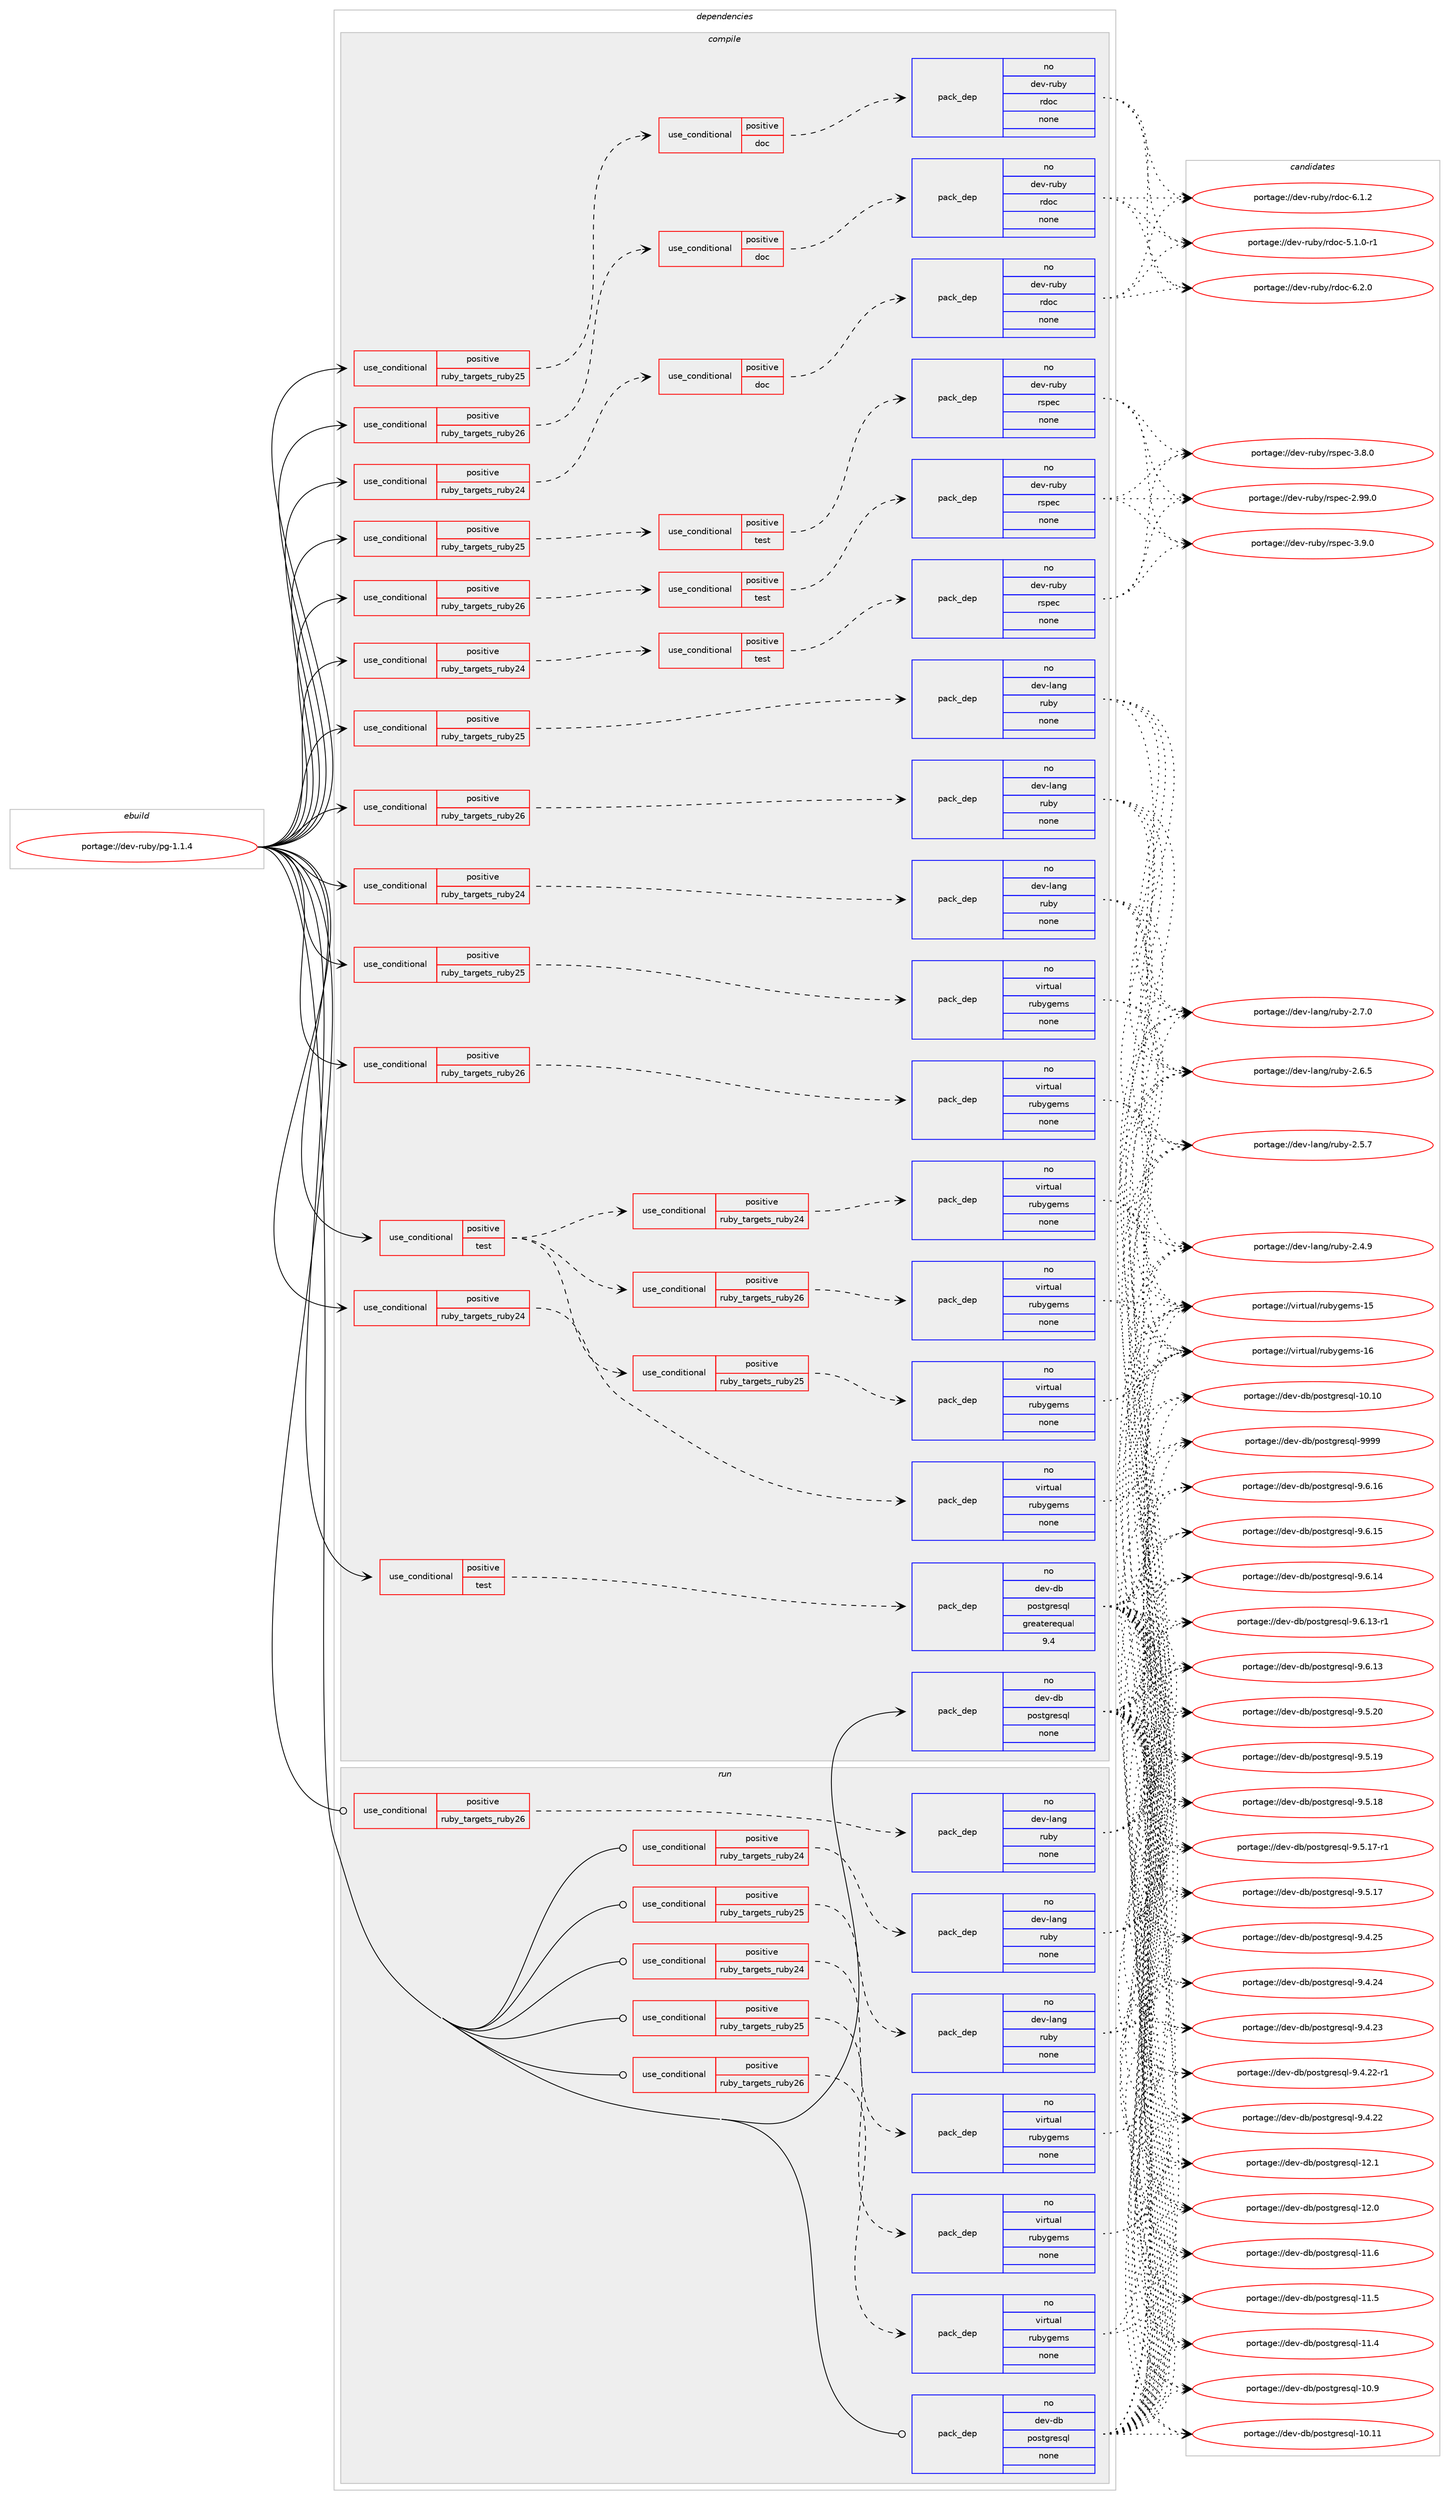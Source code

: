 digraph prolog {

# *************
# Graph options
# *************

newrank=true;
concentrate=true;
compound=true;
graph [rankdir=LR,fontname=Helvetica,fontsize=10,ranksep=1.5];#, ranksep=2.5, nodesep=0.2];
edge  [arrowhead=vee];
node  [fontname=Helvetica,fontsize=10];

# **********
# The ebuild
# **********

subgraph cluster_leftcol {
color=gray;
label=<<i>ebuild</i>>;
id [label="portage://dev-ruby/pg-1.1.4", color=red, width=4, href="../dev-ruby/pg-1.1.4.svg"];
}

# ****************
# The dependencies
# ****************

subgraph cluster_midcol {
color=gray;
label=<<i>dependencies</i>>;
subgraph cluster_compile {
fillcolor="#eeeeee";
style=filled;
label=<<i>compile</i>>;
subgraph cond78549 {
dependency339077 [label=<<TABLE BORDER="0" CELLBORDER="1" CELLSPACING="0" CELLPADDING="4"><TR><TD ROWSPAN="3" CELLPADDING="10">use_conditional</TD></TR><TR><TD>positive</TD></TR><TR><TD>ruby_targets_ruby24</TD></TR></TABLE>>, shape=none, color=red];
subgraph cond78550 {
dependency339078 [label=<<TABLE BORDER="0" CELLBORDER="1" CELLSPACING="0" CELLPADDING="4"><TR><TD ROWSPAN="3" CELLPADDING="10">use_conditional</TD></TR><TR><TD>positive</TD></TR><TR><TD>doc</TD></TR></TABLE>>, shape=none, color=red];
subgraph pack255781 {
dependency339079 [label=<<TABLE BORDER="0" CELLBORDER="1" CELLSPACING="0" CELLPADDING="4" WIDTH="220"><TR><TD ROWSPAN="6" CELLPADDING="30">pack_dep</TD></TR><TR><TD WIDTH="110">no</TD></TR><TR><TD>dev-ruby</TD></TR><TR><TD>rdoc</TD></TR><TR><TD>none</TD></TR><TR><TD></TD></TR></TABLE>>, shape=none, color=blue];
}
dependency339078:e -> dependency339079:w [weight=20,style="dashed",arrowhead="vee"];
}
dependency339077:e -> dependency339078:w [weight=20,style="dashed",arrowhead="vee"];
}
id:e -> dependency339077:w [weight=20,style="solid",arrowhead="vee"];
subgraph cond78551 {
dependency339080 [label=<<TABLE BORDER="0" CELLBORDER="1" CELLSPACING="0" CELLPADDING="4"><TR><TD ROWSPAN="3" CELLPADDING="10">use_conditional</TD></TR><TR><TD>positive</TD></TR><TR><TD>ruby_targets_ruby24</TD></TR></TABLE>>, shape=none, color=red];
subgraph cond78552 {
dependency339081 [label=<<TABLE BORDER="0" CELLBORDER="1" CELLSPACING="0" CELLPADDING="4"><TR><TD ROWSPAN="3" CELLPADDING="10">use_conditional</TD></TR><TR><TD>positive</TD></TR><TR><TD>test</TD></TR></TABLE>>, shape=none, color=red];
subgraph pack255782 {
dependency339082 [label=<<TABLE BORDER="0" CELLBORDER="1" CELLSPACING="0" CELLPADDING="4" WIDTH="220"><TR><TD ROWSPAN="6" CELLPADDING="30">pack_dep</TD></TR><TR><TD WIDTH="110">no</TD></TR><TR><TD>dev-ruby</TD></TR><TR><TD>rspec</TD></TR><TR><TD>none</TD></TR><TR><TD></TD></TR></TABLE>>, shape=none, color=blue];
}
dependency339081:e -> dependency339082:w [weight=20,style="dashed",arrowhead="vee"];
}
dependency339080:e -> dependency339081:w [weight=20,style="dashed",arrowhead="vee"];
}
id:e -> dependency339080:w [weight=20,style="solid",arrowhead="vee"];
subgraph cond78553 {
dependency339083 [label=<<TABLE BORDER="0" CELLBORDER="1" CELLSPACING="0" CELLPADDING="4"><TR><TD ROWSPAN="3" CELLPADDING="10">use_conditional</TD></TR><TR><TD>positive</TD></TR><TR><TD>ruby_targets_ruby24</TD></TR></TABLE>>, shape=none, color=red];
subgraph pack255783 {
dependency339084 [label=<<TABLE BORDER="0" CELLBORDER="1" CELLSPACING="0" CELLPADDING="4" WIDTH="220"><TR><TD ROWSPAN="6" CELLPADDING="30">pack_dep</TD></TR><TR><TD WIDTH="110">no</TD></TR><TR><TD>dev-lang</TD></TR><TR><TD>ruby</TD></TR><TR><TD>none</TD></TR><TR><TD></TD></TR></TABLE>>, shape=none, color=blue];
}
dependency339083:e -> dependency339084:w [weight=20,style="dashed",arrowhead="vee"];
}
id:e -> dependency339083:w [weight=20,style="solid",arrowhead="vee"];
subgraph cond78554 {
dependency339085 [label=<<TABLE BORDER="0" CELLBORDER="1" CELLSPACING="0" CELLPADDING="4"><TR><TD ROWSPAN="3" CELLPADDING="10">use_conditional</TD></TR><TR><TD>positive</TD></TR><TR><TD>ruby_targets_ruby24</TD></TR></TABLE>>, shape=none, color=red];
subgraph pack255784 {
dependency339086 [label=<<TABLE BORDER="0" CELLBORDER="1" CELLSPACING="0" CELLPADDING="4" WIDTH="220"><TR><TD ROWSPAN="6" CELLPADDING="30">pack_dep</TD></TR><TR><TD WIDTH="110">no</TD></TR><TR><TD>virtual</TD></TR><TR><TD>rubygems</TD></TR><TR><TD>none</TD></TR><TR><TD></TD></TR></TABLE>>, shape=none, color=blue];
}
dependency339085:e -> dependency339086:w [weight=20,style="dashed",arrowhead="vee"];
}
id:e -> dependency339085:w [weight=20,style="solid",arrowhead="vee"];
subgraph cond78555 {
dependency339087 [label=<<TABLE BORDER="0" CELLBORDER="1" CELLSPACING="0" CELLPADDING="4"><TR><TD ROWSPAN="3" CELLPADDING="10">use_conditional</TD></TR><TR><TD>positive</TD></TR><TR><TD>ruby_targets_ruby25</TD></TR></TABLE>>, shape=none, color=red];
subgraph cond78556 {
dependency339088 [label=<<TABLE BORDER="0" CELLBORDER="1" CELLSPACING="0" CELLPADDING="4"><TR><TD ROWSPAN="3" CELLPADDING="10">use_conditional</TD></TR><TR><TD>positive</TD></TR><TR><TD>doc</TD></TR></TABLE>>, shape=none, color=red];
subgraph pack255785 {
dependency339089 [label=<<TABLE BORDER="0" CELLBORDER="1" CELLSPACING="0" CELLPADDING="4" WIDTH="220"><TR><TD ROWSPAN="6" CELLPADDING="30">pack_dep</TD></TR><TR><TD WIDTH="110">no</TD></TR><TR><TD>dev-ruby</TD></TR><TR><TD>rdoc</TD></TR><TR><TD>none</TD></TR><TR><TD></TD></TR></TABLE>>, shape=none, color=blue];
}
dependency339088:e -> dependency339089:w [weight=20,style="dashed",arrowhead="vee"];
}
dependency339087:e -> dependency339088:w [weight=20,style="dashed",arrowhead="vee"];
}
id:e -> dependency339087:w [weight=20,style="solid",arrowhead="vee"];
subgraph cond78557 {
dependency339090 [label=<<TABLE BORDER="0" CELLBORDER="1" CELLSPACING="0" CELLPADDING="4"><TR><TD ROWSPAN="3" CELLPADDING="10">use_conditional</TD></TR><TR><TD>positive</TD></TR><TR><TD>ruby_targets_ruby25</TD></TR></TABLE>>, shape=none, color=red];
subgraph cond78558 {
dependency339091 [label=<<TABLE BORDER="0" CELLBORDER="1" CELLSPACING="0" CELLPADDING="4"><TR><TD ROWSPAN="3" CELLPADDING="10">use_conditional</TD></TR><TR><TD>positive</TD></TR><TR><TD>test</TD></TR></TABLE>>, shape=none, color=red];
subgraph pack255786 {
dependency339092 [label=<<TABLE BORDER="0" CELLBORDER="1" CELLSPACING="0" CELLPADDING="4" WIDTH="220"><TR><TD ROWSPAN="6" CELLPADDING="30">pack_dep</TD></TR><TR><TD WIDTH="110">no</TD></TR><TR><TD>dev-ruby</TD></TR><TR><TD>rspec</TD></TR><TR><TD>none</TD></TR><TR><TD></TD></TR></TABLE>>, shape=none, color=blue];
}
dependency339091:e -> dependency339092:w [weight=20,style="dashed",arrowhead="vee"];
}
dependency339090:e -> dependency339091:w [weight=20,style="dashed",arrowhead="vee"];
}
id:e -> dependency339090:w [weight=20,style="solid",arrowhead="vee"];
subgraph cond78559 {
dependency339093 [label=<<TABLE BORDER="0" CELLBORDER="1" CELLSPACING="0" CELLPADDING="4"><TR><TD ROWSPAN="3" CELLPADDING="10">use_conditional</TD></TR><TR><TD>positive</TD></TR><TR><TD>ruby_targets_ruby25</TD></TR></TABLE>>, shape=none, color=red];
subgraph pack255787 {
dependency339094 [label=<<TABLE BORDER="0" CELLBORDER="1" CELLSPACING="0" CELLPADDING="4" WIDTH="220"><TR><TD ROWSPAN="6" CELLPADDING="30">pack_dep</TD></TR><TR><TD WIDTH="110">no</TD></TR><TR><TD>dev-lang</TD></TR><TR><TD>ruby</TD></TR><TR><TD>none</TD></TR><TR><TD></TD></TR></TABLE>>, shape=none, color=blue];
}
dependency339093:e -> dependency339094:w [weight=20,style="dashed",arrowhead="vee"];
}
id:e -> dependency339093:w [weight=20,style="solid",arrowhead="vee"];
subgraph cond78560 {
dependency339095 [label=<<TABLE BORDER="0" CELLBORDER="1" CELLSPACING="0" CELLPADDING="4"><TR><TD ROWSPAN="3" CELLPADDING="10">use_conditional</TD></TR><TR><TD>positive</TD></TR><TR><TD>ruby_targets_ruby25</TD></TR></TABLE>>, shape=none, color=red];
subgraph pack255788 {
dependency339096 [label=<<TABLE BORDER="0" CELLBORDER="1" CELLSPACING="0" CELLPADDING="4" WIDTH="220"><TR><TD ROWSPAN="6" CELLPADDING="30">pack_dep</TD></TR><TR><TD WIDTH="110">no</TD></TR><TR><TD>virtual</TD></TR><TR><TD>rubygems</TD></TR><TR><TD>none</TD></TR><TR><TD></TD></TR></TABLE>>, shape=none, color=blue];
}
dependency339095:e -> dependency339096:w [weight=20,style="dashed",arrowhead="vee"];
}
id:e -> dependency339095:w [weight=20,style="solid",arrowhead="vee"];
subgraph cond78561 {
dependency339097 [label=<<TABLE BORDER="0" CELLBORDER="1" CELLSPACING="0" CELLPADDING="4"><TR><TD ROWSPAN="3" CELLPADDING="10">use_conditional</TD></TR><TR><TD>positive</TD></TR><TR><TD>ruby_targets_ruby26</TD></TR></TABLE>>, shape=none, color=red];
subgraph cond78562 {
dependency339098 [label=<<TABLE BORDER="0" CELLBORDER="1" CELLSPACING="0" CELLPADDING="4"><TR><TD ROWSPAN="3" CELLPADDING="10">use_conditional</TD></TR><TR><TD>positive</TD></TR><TR><TD>doc</TD></TR></TABLE>>, shape=none, color=red];
subgraph pack255789 {
dependency339099 [label=<<TABLE BORDER="0" CELLBORDER="1" CELLSPACING="0" CELLPADDING="4" WIDTH="220"><TR><TD ROWSPAN="6" CELLPADDING="30">pack_dep</TD></TR><TR><TD WIDTH="110">no</TD></TR><TR><TD>dev-ruby</TD></TR><TR><TD>rdoc</TD></TR><TR><TD>none</TD></TR><TR><TD></TD></TR></TABLE>>, shape=none, color=blue];
}
dependency339098:e -> dependency339099:w [weight=20,style="dashed",arrowhead="vee"];
}
dependency339097:e -> dependency339098:w [weight=20,style="dashed",arrowhead="vee"];
}
id:e -> dependency339097:w [weight=20,style="solid",arrowhead="vee"];
subgraph cond78563 {
dependency339100 [label=<<TABLE BORDER="0" CELLBORDER="1" CELLSPACING="0" CELLPADDING="4"><TR><TD ROWSPAN="3" CELLPADDING="10">use_conditional</TD></TR><TR><TD>positive</TD></TR><TR><TD>ruby_targets_ruby26</TD></TR></TABLE>>, shape=none, color=red];
subgraph cond78564 {
dependency339101 [label=<<TABLE BORDER="0" CELLBORDER="1" CELLSPACING="0" CELLPADDING="4"><TR><TD ROWSPAN="3" CELLPADDING="10">use_conditional</TD></TR><TR><TD>positive</TD></TR><TR><TD>test</TD></TR></TABLE>>, shape=none, color=red];
subgraph pack255790 {
dependency339102 [label=<<TABLE BORDER="0" CELLBORDER="1" CELLSPACING="0" CELLPADDING="4" WIDTH="220"><TR><TD ROWSPAN="6" CELLPADDING="30">pack_dep</TD></TR><TR><TD WIDTH="110">no</TD></TR><TR><TD>dev-ruby</TD></TR><TR><TD>rspec</TD></TR><TR><TD>none</TD></TR><TR><TD></TD></TR></TABLE>>, shape=none, color=blue];
}
dependency339101:e -> dependency339102:w [weight=20,style="dashed",arrowhead="vee"];
}
dependency339100:e -> dependency339101:w [weight=20,style="dashed",arrowhead="vee"];
}
id:e -> dependency339100:w [weight=20,style="solid",arrowhead="vee"];
subgraph cond78565 {
dependency339103 [label=<<TABLE BORDER="0" CELLBORDER="1" CELLSPACING="0" CELLPADDING="4"><TR><TD ROWSPAN="3" CELLPADDING="10">use_conditional</TD></TR><TR><TD>positive</TD></TR><TR><TD>ruby_targets_ruby26</TD></TR></TABLE>>, shape=none, color=red];
subgraph pack255791 {
dependency339104 [label=<<TABLE BORDER="0" CELLBORDER="1" CELLSPACING="0" CELLPADDING="4" WIDTH="220"><TR><TD ROWSPAN="6" CELLPADDING="30">pack_dep</TD></TR><TR><TD WIDTH="110">no</TD></TR><TR><TD>dev-lang</TD></TR><TR><TD>ruby</TD></TR><TR><TD>none</TD></TR><TR><TD></TD></TR></TABLE>>, shape=none, color=blue];
}
dependency339103:e -> dependency339104:w [weight=20,style="dashed",arrowhead="vee"];
}
id:e -> dependency339103:w [weight=20,style="solid",arrowhead="vee"];
subgraph cond78566 {
dependency339105 [label=<<TABLE BORDER="0" CELLBORDER="1" CELLSPACING="0" CELLPADDING="4"><TR><TD ROWSPAN="3" CELLPADDING="10">use_conditional</TD></TR><TR><TD>positive</TD></TR><TR><TD>ruby_targets_ruby26</TD></TR></TABLE>>, shape=none, color=red];
subgraph pack255792 {
dependency339106 [label=<<TABLE BORDER="0" CELLBORDER="1" CELLSPACING="0" CELLPADDING="4" WIDTH="220"><TR><TD ROWSPAN="6" CELLPADDING="30">pack_dep</TD></TR><TR><TD WIDTH="110">no</TD></TR><TR><TD>virtual</TD></TR><TR><TD>rubygems</TD></TR><TR><TD>none</TD></TR><TR><TD></TD></TR></TABLE>>, shape=none, color=blue];
}
dependency339105:e -> dependency339106:w [weight=20,style="dashed",arrowhead="vee"];
}
id:e -> dependency339105:w [weight=20,style="solid",arrowhead="vee"];
subgraph cond78567 {
dependency339107 [label=<<TABLE BORDER="0" CELLBORDER="1" CELLSPACING="0" CELLPADDING="4"><TR><TD ROWSPAN="3" CELLPADDING="10">use_conditional</TD></TR><TR><TD>positive</TD></TR><TR><TD>test</TD></TR></TABLE>>, shape=none, color=red];
subgraph cond78568 {
dependency339108 [label=<<TABLE BORDER="0" CELLBORDER="1" CELLSPACING="0" CELLPADDING="4"><TR><TD ROWSPAN="3" CELLPADDING="10">use_conditional</TD></TR><TR><TD>positive</TD></TR><TR><TD>ruby_targets_ruby24</TD></TR></TABLE>>, shape=none, color=red];
subgraph pack255793 {
dependency339109 [label=<<TABLE BORDER="0" CELLBORDER="1" CELLSPACING="0" CELLPADDING="4" WIDTH="220"><TR><TD ROWSPAN="6" CELLPADDING="30">pack_dep</TD></TR><TR><TD WIDTH="110">no</TD></TR><TR><TD>virtual</TD></TR><TR><TD>rubygems</TD></TR><TR><TD>none</TD></TR><TR><TD></TD></TR></TABLE>>, shape=none, color=blue];
}
dependency339108:e -> dependency339109:w [weight=20,style="dashed",arrowhead="vee"];
}
dependency339107:e -> dependency339108:w [weight=20,style="dashed",arrowhead="vee"];
subgraph cond78569 {
dependency339110 [label=<<TABLE BORDER="0" CELLBORDER="1" CELLSPACING="0" CELLPADDING="4"><TR><TD ROWSPAN="3" CELLPADDING="10">use_conditional</TD></TR><TR><TD>positive</TD></TR><TR><TD>ruby_targets_ruby25</TD></TR></TABLE>>, shape=none, color=red];
subgraph pack255794 {
dependency339111 [label=<<TABLE BORDER="0" CELLBORDER="1" CELLSPACING="0" CELLPADDING="4" WIDTH="220"><TR><TD ROWSPAN="6" CELLPADDING="30">pack_dep</TD></TR><TR><TD WIDTH="110">no</TD></TR><TR><TD>virtual</TD></TR><TR><TD>rubygems</TD></TR><TR><TD>none</TD></TR><TR><TD></TD></TR></TABLE>>, shape=none, color=blue];
}
dependency339110:e -> dependency339111:w [weight=20,style="dashed",arrowhead="vee"];
}
dependency339107:e -> dependency339110:w [weight=20,style="dashed",arrowhead="vee"];
subgraph cond78570 {
dependency339112 [label=<<TABLE BORDER="0" CELLBORDER="1" CELLSPACING="0" CELLPADDING="4"><TR><TD ROWSPAN="3" CELLPADDING="10">use_conditional</TD></TR><TR><TD>positive</TD></TR><TR><TD>ruby_targets_ruby26</TD></TR></TABLE>>, shape=none, color=red];
subgraph pack255795 {
dependency339113 [label=<<TABLE BORDER="0" CELLBORDER="1" CELLSPACING="0" CELLPADDING="4" WIDTH="220"><TR><TD ROWSPAN="6" CELLPADDING="30">pack_dep</TD></TR><TR><TD WIDTH="110">no</TD></TR><TR><TD>virtual</TD></TR><TR><TD>rubygems</TD></TR><TR><TD>none</TD></TR><TR><TD></TD></TR></TABLE>>, shape=none, color=blue];
}
dependency339112:e -> dependency339113:w [weight=20,style="dashed",arrowhead="vee"];
}
dependency339107:e -> dependency339112:w [weight=20,style="dashed",arrowhead="vee"];
}
id:e -> dependency339107:w [weight=20,style="solid",arrowhead="vee"];
subgraph cond78571 {
dependency339114 [label=<<TABLE BORDER="0" CELLBORDER="1" CELLSPACING="0" CELLPADDING="4"><TR><TD ROWSPAN="3" CELLPADDING="10">use_conditional</TD></TR><TR><TD>positive</TD></TR><TR><TD>test</TD></TR></TABLE>>, shape=none, color=red];
subgraph pack255796 {
dependency339115 [label=<<TABLE BORDER="0" CELLBORDER="1" CELLSPACING="0" CELLPADDING="4" WIDTH="220"><TR><TD ROWSPAN="6" CELLPADDING="30">pack_dep</TD></TR><TR><TD WIDTH="110">no</TD></TR><TR><TD>dev-db</TD></TR><TR><TD>postgresql</TD></TR><TR><TD>greaterequal</TD></TR><TR><TD>9.4</TD></TR></TABLE>>, shape=none, color=blue];
}
dependency339114:e -> dependency339115:w [weight=20,style="dashed",arrowhead="vee"];
}
id:e -> dependency339114:w [weight=20,style="solid",arrowhead="vee"];
subgraph pack255797 {
dependency339116 [label=<<TABLE BORDER="0" CELLBORDER="1" CELLSPACING="0" CELLPADDING="4" WIDTH="220"><TR><TD ROWSPAN="6" CELLPADDING="30">pack_dep</TD></TR><TR><TD WIDTH="110">no</TD></TR><TR><TD>dev-db</TD></TR><TR><TD>postgresql</TD></TR><TR><TD>none</TD></TR><TR><TD></TD></TR></TABLE>>, shape=none, color=blue];
}
id:e -> dependency339116:w [weight=20,style="solid",arrowhead="vee"];
}
subgraph cluster_compileandrun {
fillcolor="#eeeeee";
style=filled;
label=<<i>compile and run</i>>;
}
subgraph cluster_run {
fillcolor="#eeeeee";
style=filled;
label=<<i>run</i>>;
subgraph cond78572 {
dependency339117 [label=<<TABLE BORDER="0" CELLBORDER="1" CELLSPACING="0" CELLPADDING="4"><TR><TD ROWSPAN="3" CELLPADDING="10">use_conditional</TD></TR><TR><TD>positive</TD></TR><TR><TD>ruby_targets_ruby24</TD></TR></TABLE>>, shape=none, color=red];
subgraph pack255798 {
dependency339118 [label=<<TABLE BORDER="0" CELLBORDER="1" CELLSPACING="0" CELLPADDING="4" WIDTH="220"><TR><TD ROWSPAN="6" CELLPADDING="30">pack_dep</TD></TR><TR><TD WIDTH="110">no</TD></TR><TR><TD>dev-lang</TD></TR><TR><TD>ruby</TD></TR><TR><TD>none</TD></TR><TR><TD></TD></TR></TABLE>>, shape=none, color=blue];
}
dependency339117:e -> dependency339118:w [weight=20,style="dashed",arrowhead="vee"];
}
id:e -> dependency339117:w [weight=20,style="solid",arrowhead="odot"];
subgraph cond78573 {
dependency339119 [label=<<TABLE BORDER="0" CELLBORDER="1" CELLSPACING="0" CELLPADDING="4"><TR><TD ROWSPAN="3" CELLPADDING="10">use_conditional</TD></TR><TR><TD>positive</TD></TR><TR><TD>ruby_targets_ruby24</TD></TR></TABLE>>, shape=none, color=red];
subgraph pack255799 {
dependency339120 [label=<<TABLE BORDER="0" CELLBORDER="1" CELLSPACING="0" CELLPADDING="4" WIDTH="220"><TR><TD ROWSPAN="6" CELLPADDING="30">pack_dep</TD></TR><TR><TD WIDTH="110">no</TD></TR><TR><TD>virtual</TD></TR><TR><TD>rubygems</TD></TR><TR><TD>none</TD></TR><TR><TD></TD></TR></TABLE>>, shape=none, color=blue];
}
dependency339119:e -> dependency339120:w [weight=20,style="dashed",arrowhead="vee"];
}
id:e -> dependency339119:w [weight=20,style="solid",arrowhead="odot"];
subgraph cond78574 {
dependency339121 [label=<<TABLE BORDER="0" CELLBORDER="1" CELLSPACING="0" CELLPADDING="4"><TR><TD ROWSPAN="3" CELLPADDING="10">use_conditional</TD></TR><TR><TD>positive</TD></TR><TR><TD>ruby_targets_ruby25</TD></TR></TABLE>>, shape=none, color=red];
subgraph pack255800 {
dependency339122 [label=<<TABLE BORDER="0" CELLBORDER="1" CELLSPACING="0" CELLPADDING="4" WIDTH="220"><TR><TD ROWSPAN="6" CELLPADDING="30">pack_dep</TD></TR><TR><TD WIDTH="110">no</TD></TR><TR><TD>dev-lang</TD></TR><TR><TD>ruby</TD></TR><TR><TD>none</TD></TR><TR><TD></TD></TR></TABLE>>, shape=none, color=blue];
}
dependency339121:e -> dependency339122:w [weight=20,style="dashed",arrowhead="vee"];
}
id:e -> dependency339121:w [weight=20,style="solid",arrowhead="odot"];
subgraph cond78575 {
dependency339123 [label=<<TABLE BORDER="0" CELLBORDER="1" CELLSPACING="0" CELLPADDING="4"><TR><TD ROWSPAN="3" CELLPADDING="10">use_conditional</TD></TR><TR><TD>positive</TD></TR><TR><TD>ruby_targets_ruby25</TD></TR></TABLE>>, shape=none, color=red];
subgraph pack255801 {
dependency339124 [label=<<TABLE BORDER="0" CELLBORDER="1" CELLSPACING="0" CELLPADDING="4" WIDTH="220"><TR><TD ROWSPAN="6" CELLPADDING="30">pack_dep</TD></TR><TR><TD WIDTH="110">no</TD></TR><TR><TD>virtual</TD></TR><TR><TD>rubygems</TD></TR><TR><TD>none</TD></TR><TR><TD></TD></TR></TABLE>>, shape=none, color=blue];
}
dependency339123:e -> dependency339124:w [weight=20,style="dashed",arrowhead="vee"];
}
id:e -> dependency339123:w [weight=20,style="solid",arrowhead="odot"];
subgraph cond78576 {
dependency339125 [label=<<TABLE BORDER="0" CELLBORDER="1" CELLSPACING="0" CELLPADDING="4"><TR><TD ROWSPAN="3" CELLPADDING="10">use_conditional</TD></TR><TR><TD>positive</TD></TR><TR><TD>ruby_targets_ruby26</TD></TR></TABLE>>, shape=none, color=red];
subgraph pack255802 {
dependency339126 [label=<<TABLE BORDER="0" CELLBORDER="1" CELLSPACING="0" CELLPADDING="4" WIDTH="220"><TR><TD ROWSPAN="6" CELLPADDING="30">pack_dep</TD></TR><TR><TD WIDTH="110">no</TD></TR><TR><TD>dev-lang</TD></TR><TR><TD>ruby</TD></TR><TR><TD>none</TD></TR><TR><TD></TD></TR></TABLE>>, shape=none, color=blue];
}
dependency339125:e -> dependency339126:w [weight=20,style="dashed",arrowhead="vee"];
}
id:e -> dependency339125:w [weight=20,style="solid",arrowhead="odot"];
subgraph cond78577 {
dependency339127 [label=<<TABLE BORDER="0" CELLBORDER="1" CELLSPACING="0" CELLPADDING="4"><TR><TD ROWSPAN="3" CELLPADDING="10">use_conditional</TD></TR><TR><TD>positive</TD></TR><TR><TD>ruby_targets_ruby26</TD></TR></TABLE>>, shape=none, color=red];
subgraph pack255803 {
dependency339128 [label=<<TABLE BORDER="0" CELLBORDER="1" CELLSPACING="0" CELLPADDING="4" WIDTH="220"><TR><TD ROWSPAN="6" CELLPADDING="30">pack_dep</TD></TR><TR><TD WIDTH="110">no</TD></TR><TR><TD>virtual</TD></TR><TR><TD>rubygems</TD></TR><TR><TD>none</TD></TR><TR><TD></TD></TR></TABLE>>, shape=none, color=blue];
}
dependency339127:e -> dependency339128:w [weight=20,style="dashed",arrowhead="vee"];
}
id:e -> dependency339127:w [weight=20,style="solid",arrowhead="odot"];
subgraph pack255804 {
dependency339129 [label=<<TABLE BORDER="0" CELLBORDER="1" CELLSPACING="0" CELLPADDING="4" WIDTH="220"><TR><TD ROWSPAN="6" CELLPADDING="30">pack_dep</TD></TR><TR><TD WIDTH="110">no</TD></TR><TR><TD>dev-db</TD></TR><TR><TD>postgresql</TD></TR><TR><TD>none</TD></TR><TR><TD></TD></TR></TABLE>>, shape=none, color=blue];
}
id:e -> dependency339129:w [weight=20,style="solid",arrowhead="odot"];
}
}

# **************
# The candidates
# **************

subgraph cluster_choices {
rank=same;
color=gray;
label=<<i>candidates</i>>;

subgraph choice255781 {
color=black;
nodesep=1;
choice10010111845114117981214711410011199455446504648 [label="portage://dev-ruby/rdoc-6.2.0", color=red, width=4,href="../dev-ruby/rdoc-6.2.0.svg"];
choice10010111845114117981214711410011199455446494650 [label="portage://dev-ruby/rdoc-6.1.2", color=red, width=4,href="../dev-ruby/rdoc-6.1.2.svg"];
choice100101118451141179812147114100111994553464946484511449 [label="portage://dev-ruby/rdoc-5.1.0-r1", color=red, width=4,href="../dev-ruby/rdoc-5.1.0-r1.svg"];
dependency339079:e -> choice10010111845114117981214711410011199455446504648:w [style=dotted,weight="100"];
dependency339079:e -> choice10010111845114117981214711410011199455446494650:w [style=dotted,weight="100"];
dependency339079:e -> choice100101118451141179812147114100111994553464946484511449:w [style=dotted,weight="100"];
}
subgraph choice255782 {
color=black;
nodesep=1;
choice10010111845114117981214711411511210199455146574648 [label="portage://dev-ruby/rspec-3.9.0", color=red, width=4,href="../dev-ruby/rspec-3.9.0.svg"];
choice10010111845114117981214711411511210199455146564648 [label="portage://dev-ruby/rspec-3.8.0", color=red, width=4,href="../dev-ruby/rspec-3.8.0.svg"];
choice1001011184511411798121471141151121019945504657574648 [label="portage://dev-ruby/rspec-2.99.0", color=red, width=4,href="../dev-ruby/rspec-2.99.0.svg"];
dependency339082:e -> choice10010111845114117981214711411511210199455146574648:w [style=dotted,weight="100"];
dependency339082:e -> choice10010111845114117981214711411511210199455146564648:w [style=dotted,weight="100"];
dependency339082:e -> choice1001011184511411798121471141151121019945504657574648:w [style=dotted,weight="100"];
}
subgraph choice255783 {
color=black;
nodesep=1;
choice10010111845108971101034711411798121455046554648 [label="portage://dev-lang/ruby-2.7.0", color=red, width=4,href="../dev-lang/ruby-2.7.0.svg"];
choice10010111845108971101034711411798121455046544653 [label="portage://dev-lang/ruby-2.6.5", color=red, width=4,href="../dev-lang/ruby-2.6.5.svg"];
choice10010111845108971101034711411798121455046534655 [label="portage://dev-lang/ruby-2.5.7", color=red, width=4,href="../dev-lang/ruby-2.5.7.svg"];
choice10010111845108971101034711411798121455046524657 [label="portage://dev-lang/ruby-2.4.9", color=red, width=4,href="../dev-lang/ruby-2.4.9.svg"];
dependency339084:e -> choice10010111845108971101034711411798121455046554648:w [style=dotted,weight="100"];
dependency339084:e -> choice10010111845108971101034711411798121455046544653:w [style=dotted,weight="100"];
dependency339084:e -> choice10010111845108971101034711411798121455046534655:w [style=dotted,weight="100"];
dependency339084:e -> choice10010111845108971101034711411798121455046524657:w [style=dotted,weight="100"];
}
subgraph choice255784 {
color=black;
nodesep=1;
choice118105114116117971084711411798121103101109115454954 [label="portage://virtual/rubygems-16", color=red, width=4,href="../virtual/rubygems-16.svg"];
choice118105114116117971084711411798121103101109115454953 [label="portage://virtual/rubygems-15", color=red, width=4,href="../virtual/rubygems-15.svg"];
dependency339086:e -> choice118105114116117971084711411798121103101109115454954:w [style=dotted,weight="100"];
dependency339086:e -> choice118105114116117971084711411798121103101109115454953:w [style=dotted,weight="100"];
}
subgraph choice255785 {
color=black;
nodesep=1;
choice10010111845114117981214711410011199455446504648 [label="portage://dev-ruby/rdoc-6.2.0", color=red, width=4,href="../dev-ruby/rdoc-6.2.0.svg"];
choice10010111845114117981214711410011199455446494650 [label="portage://dev-ruby/rdoc-6.1.2", color=red, width=4,href="../dev-ruby/rdoc-6.1.2.svg"];
choice100101118451141179812147114100111994553464946484511449 [label="portage://dev-ruby/rdoc-5.1.0-r1", color=red, width=4,href="../dev-ruby/rdoc-5.1.0-r1.svg"];
dependency339089:e -> choice10010111845114117981214711410011199455446504648:w [style=dotted,weight="100"];
dependency339089:e -> choice10010111845114117981214711410011199455446494650:w [style=dotted,weight="100"];
dependency339089:e -> choice100101118451141179812147114100111994553464946484511449:w [style=dotted,weight="100"];
}
subgraph choice255786 {
color=black;
nodesep=1;
choice10010111845114117981214711411511210199455146574648 [label="portage://dev-ruby/rspec-3.9.0", color=red, width=4,href="../dev-ruby/rspec-3.9.0.svg"];
choice10010111845114117981214711411511210199455146564648 [label="portage://dev-ruby/rspec-3.8.0", color=red, width=4,href="../dev-ruby/rspec-3.8.0.svg"];
choice1001011184511411798121471141151121019945504657574648 [label="portage://dev-ruby/rspec-2.99.0", color=red, width=4,href="../dev-ruby/rspec-2.99.0.svg"];
dependency339092:e -> choice10010111845114117981214711411511210199455146574648:w [style=dotted,weight="100"];
dependency339092:e -> choice10010111845114117981214711411511210199455146564648:w [style=dotted,weight="100"];
dependency339092:e -> choice1001011184511411798121471141151121019945504657574648:w [style=dotted,weight="100"];
}
subgraph choice255787 {
color=black;
nodesep=1;
choice10010111845108971101034711411798121455046554648 [label="portage://dev-lang/ruby-2.7.0", color=red, width=4,href="../dev-lang/ruby-2.7.0.svg"];
choice10010111845108971101034711411798121455046544653 [label="portage://dev-lang/ruby-2.6.5", color=red, width=4,href="../dev-lang/ruby-2.6.5.svg"];
choice10010111845108971101034711411798121455046534655 [label="portage://dev-lang/ruby-2.5.7", color=red, width=4,href="../dev-lang/ruby-2.5.7.svg"];
choice10010111845108971101034711411798121455046524657 [label="portage://dev-lang/ruby-2.4.9", color=red, width=4,href="../dev-lang/ruby-2.4.9.svg"];
dependency339094:e -> choice10010111845108971101034711411798121455046554648:w [style=dotted,weight="100"];
dependency339094:e -> choice10010111845108971101034711411798121455046544653:w [style=dotted,weight="100"];
dependency339094:e -> choice10010111845108971101034711411798121455046534655:w [style=dotted,weight="100"];
dependency339094:e -> choice10010111845108971101034711411798121455046524657:w [style=dotted,weight="100"];
}
subgraph choice255788 {
color=black;
nodesep=1;
choice118105114116117971084711411798121103101109115454954 [label="portage://virtual/rubygems-16", color=red, width=4,href="../virtual/rubygems-16.svg"];
choice118105114116117971084711411798121103101109115454953 [label="portage://virtual/rubygems-15", color=red, width=4,href="../virtual/rubygems-15.svg"];
dependency339096:e -> choice118105114116117971084711411798121103101109115454954:w [style=dotted,weight="100"];
dependency339096:e -> choice118105114116117971084711411798121103101109115454953:w [style=dotted,weight="100"];
}
subgraph choice255789 {
color=black;
nodesep=1;
choice10010111845114117981214711410011199455446504648 [label="portage://dev-ruby/rdoc-6.2.0", color=red, width=4,href="../dev-ruby/rdoc-6.2.0.svg"];
choice10010111845114117981214711410011199455446494650 [label="portage://dev-ruby/rdoc-6.1.2", color=red, width=4,href="../dev-ruby/rdoc-6.1.2.svg"];
choice100101118451141179812147114100111994553464946484511449 [label="portage://dev-ruby/rdoc-5.1.0-r1", color=red, width=4,href="../dev-ruby/rdoc-5.1.0-r1.svg"];
dependency339099:e -> choice10010111845114117981214711410011199455446504648:w [style=dotted,weight="100"];
dependency339099:e -> choice10010111845114117981214711410011199455446494650:w [style=dotted,weight="100"];
dependency339099:e -> choice100101118451141179812147114100111994553464946484511449:w [style=dotted,weight="100"];
}
subgraph choice255790 {
color=black;
nodesep=1;
choice10010111845114117981214711411511210199455146574648 [label="portage://dev-ruby/rspec-3.9.0", color=red, width=4,href="../dev-ruby/rspec-3.9.0.svg"];
choice10010111845114117981214711411511210199455146564648 [label="portage://dev-ruby/rspec-3.8.0", color=red, width=4,href="../dev-ruby/rspec-3.8.0.svg"];
choice1001011184511411798121471141151121019945504657574648 [label="portage://dev-ruby/rspec-2.99.0", color=red, width=4,href="../dev-ruby/rspec-2.99.0.svg"];
dependency339102:e -> choice10010111845114117981214711411511210199455146574648:w [style=dotted,weight="100"];
dependency339102:e -> choice10010111845114117981214711411511210199455146564648:w [style=dotted,weight="100"];
dependency339102:e -> choice1001011184511411798121471141151121019945504657574648:w [style=dotted,weight="100"];
}
subgraph choice255791 {
color=black;
nodesep=1;
choice10010111845108971101034711411798121455046554648 [label="portage://dev-lang/ruby-2.7.0", color=red, width=4,href="../dev-lang/ruby-2.7.0.svg"];
choice10010111845108971101034711411798121455046544653 [label="portage://dev-lang/ruby-2.6.5", color=red, width=4,href="../dev-lang/ruby-2.6.5.svg"];
choice10010111845108971101034711411798121455046534655 [label="portage://dev-lang/ruby-2.5.7", color=red, width=4,href="../dev-lang/ruby-2.5.7.svg"];
choice10010111845108971101034711411798121455046524657 [label="portage://dev-lang/ruby-2.4.9", color=red, width=4,href="../dev-lang/ruby-2.4.9.svg"];
dependency339104:e -> choice10010111845108971101034711411798121455046554648:w [style=dotted,weight="100"];
dependency339104:e -> choice10010111845108971101034711411798121455046544653:w [style=dotted,weight="100"];
dependency339104:e -> choice10010111845108971101034711411798121455046534655:w [style=dotted,weight="100"];
dependency339104:e -> choice10010111845108971101034711411798121455046524657:w [style=dotted,weight="100"];
}
subgraph choice255792 {
color=black;
nodesep=1;
choice118105114116117971084711411798121103101109115454954 [label="portage://virtual/rubygems-16", color=red, width=4,href="../virtual/rubygems-16.svg"];
choice118105114116117971084711411798121103101109115454953 [label="portage://virtual/rubygems-15", color=red, width=4,href="../virtual/rubygems-15.svg"];
dependency339106:e -> choice118105114116117971084711411798121103101109115454954:w [style=dotted,weight="100"];
dependency339106:e -> choice118105114116117971084711411798121103101109115454953:w [style=dotted,weight="100"];
}
subgraph choice255793 {
color=black;
nodesep=1;
choice118105114116117971084711411798121103101109115454954 [label="portage://virtual/rubygems-16", color=red, width=4,href="../virtual/rubygems-16.svg"];
choice118105114116117971084711411798121103101109115454953 [label="portage://virtual/rubygems-15", color=red, width=4,href="../virtual/rubygems-15.svg"];
dependency339109:e -> choice118105114116117971084711411798121103101109115454954:w [style=dotted,weight="100"];
dependency339109:e -> choice118105114116117971084711411798121103101109115454953:w [style=dotted,weight="100"];
}
subgraph choice255794 {
color=black;
nodesep=1;
choice118105114116117971084711411798121103101109115454954 [label="portage://virtual/rubygems-16", color=red, width=4,href="../virtual/rubygems-16.svg"];
choice118105114116117971084711411798121103101109115454953 [label="portage://virtual/rubygems-15", color=red, width=4,href="../virtual/rubygems-15.svg"];
dependency339111:e -> choice118105114116117971084711411798121103101109115454954:w [style=dotted,weight="100"];
dependency339111:e -> choice118105114116117971084711411798121103101109115454953:w [style=dotted,weight="100"];
}
subgraph choice255795 {
color=black;
nodesep=1;
choice118105114116117971084711411798121103101109115454954 [label="portage://virtual/rubygems-16", color=red, width=4,href="../virtual/rubygems-16.svg"];
choice118105114116117971084711411798121103101109115454953 [label="portage://virtual/rubygems-15", color=red, width=4,href="../virtual/rubygems-15.svg"];
dependency339113:e -> choice118105114116117971084711411798121103101109115454954:w [style=dotted,weight="100"];
dependency339113:e -> choice118105114116117971084711411798121103101109115454953:w [style=dotted,weight="100"];
}
subgraph choice255796 {
color=black;
nodesep=1;
choice1001011184510098471121111151161031141011151131084557575757 [label="portage://dev-db/postgresql-9999", color=red, width=4,href="../dev-db/postgresql-9999.svg"];
choice10010111845100984711211111511610311410111511310845574654464954 [label="portage://dev-db/postgresql-9.6.16", color=red, width=4,href="../dev-db/postgresql-9.6.16.svg"];
choice10010111845100984711211111511610311410111511310845574654464953 [label="portage://dev-db/postgresql-9.6.15", color=red, width=4,href="../dev-db/postgresql-9.6.15.svg"];
choice10010111845100984711211111511610311410111511310845574654464952 [label="portage://dev-db/postgresql-9.6.14", color=red, width=4,href="../dev-db/postgresql-9.6.14.svg"];
choice100101118451009847112111115116103114101115113108455746544649514511449 [label="portage://dev-db/postgresql-9.6.13-r1", color=red, width=4,href="../dev-db/postgresql-9.6.13-r1.svg"];
choice10010111845100984711211111511610311410111511310845574654464951 [label="portage://dev-db/postgresql-9.6.13", color=red, width=4,href="../dev-db/postgresql-9.6.13.svg"];
choice10010111845100984711211111511610311410111511310845574653465048 [label="portage://dev-db/postgresql-9.5.20", color=red, width=4,href="../dev-db/postgresql-9.5.20.svg"];
choice10010111845100984711211111511610311410111511310845574653464957 [label="portage://dev-db/postgresql-9.5.19", color=red, width=4,href="../dev-db/postgresql-9.5.19.svg"];
choice10010111845100984711211111511610311410111511310845574653464956 [label="portage://dev-db/postgresql-9.5.18", color=red, width=4,href="../dev-db/postgresql-9.5.18.svg"];
choice100101118451009847112111115116103114101115113108455746534649554511449 [label="portage://dev-db/postgresql-9.5.17-r1", color=red, width=4,href="../dev-db/postgresql-9.5.17-r1.svg"];
choice10010111845100984711211111511610311410111511310845574653464955 [label="portage://dev-db/postgresql-9.5.17", color=red, width=4,href="../dev-db/postgresql-9.5.17.svg"];
choice10010111845100984711211111511610311410111511310845574652465053 [label="portage://dev-db/postgresql-9.4.25", color=red, width=4,href="../dev-db/postgresql-9.4.25.svg"];
choice10010111845100984711211111511610311410111511310845574652465052 [label="portage://dev-db/postgresql-9.4.24", color=red, width=4,href="../dev-db/postgresql-9.4.24.svg"];
choice10010111845100984711211111511610311410111511310845574652465051 [label="portage://dev-db/postgresql-9.4.23", color=red, width=4,href="../dev-db/postgresql-9.4.23.svg"];
choice100101118451009847112111115116103114101115113108455746524650504511449 [label="portage://dev-db/postgresql-9.4.22-r1", color=red, width=4,href="../dev-db/postgresql-9.4.22-r1.svg"];
choice10010111845100984711211111511610311410111511310845574652465050 [label="portage://dev-db/postgresql-9.4.22", color=red, width=4,href="../dev-db/postgresql-9.4.22.svg"];
choice1001011184510098471121111151161031141011151131084549504649 [label="portage://dev-db/postgresql-12.1", color=red, width=4,href="../dev-db/postgresql-12.1.svg"];
choice1001011184510098471121111151161031141011151131084549504648 [label="portage://dev-db/postgresql-12.0", color=red, width=4,href="../dev-db/postgresql-12.0.svg"];
choice1001011184510098471121111151161031141011151131084549494654 [label="portage://dev-db/postgresql-11.6", color=red, width=4,href="../dev-db/postgresql-11.6.svg"];
choice1001011184510098471121111151161031141011151131084549494653 [label="portage://dev-db/postgresql-11.5", color=red, width=4,href="../dev-db/postgresql-11.5.svg"];
choice1001011184510098471121111151161031141011151131084549494652 [label="portage://dev-db/postgresql-11.4", color=red, width=4,href="../dev-db/postgresql-11.4.svg"];
choice1001011184510098471121111151161031141011151131084549484657 [label="portage://dev-db/postgresql-10.9", color=red, width=4,href="../dev-db/postgresql-10.9.svg"];
choice100101118451009847112111115116103114101115113108454948464949 [label="portage://dev-db/postgresql-10.11", color=red, width=4,href="../dev-db/postgresql-10.11.svg"];
choice100101118451009847112111115116103114101115113108454948464948 [label="portage://dev-db/postgresql-10.10", color=red, width=4,href="../dev-db/postgresql-10.10.svg"];
dependency339115:e -> choice1001011184510098471121111151161031141011151131084557575757:w [style=dotted,weight="100"];
dependency339115:e -> choice10010111845100984711211111511610311410111511310845574654464954:w [style=dotted,weight="100"];
dependency339115:e -> choice10010111845100984711211111511610311410111511310845574654464953:w [style=dotted,weight="100"];
dependency339115:e -> choice10010111845100984711211111511610311410111511310845574654464952:w [style=dotted,weight="100"];
dependency339115:e -> choice100101118451009847112111115116103114101115113108455746544649514511449:w [style=dotted,weight="100"];
dependency339115:e -> choice10010111845100984711211111511610311410111511310845574654464951:w [style=dotted,weight="100"];
dependency339115:e -> choice10010111845100984711211111511610311410111511310845574653465048:w [style=dotted,weight="100"];
dependency339115:e -> choice10010111845100984711211111511610311410111511310845574653464957:w [style=dotted,weight="100"];
dependency339115:e -> choice10010111845100984711211111511610311410111511310845574653464956:w [style=dotted,weight="100"];
dependency339115:e -> choice100101118451009847112111115116103114101115113108455746534649554511449:w [style=dotted,weight="100"];
dependency339115:e -> choice10010111845100984711211111511610311410111511310845574653464955:w [style=dotted,weight="100"];
dependency339115:e -> choice10010111845100984711211111511610311410111511310845574652465053:w [style=dotted,weight="100"];
dependency339115:e -> choice10010111845100984711211111511610311410111511310845574652465052:w [style=dotted,weight="100"];
dependency339115:e -> choice10010111845100984711211111511610311410111511310845574652465051:w [style=dotted,weight="100"];
dependency339115:e -> choice100101118451009847112111115116103114101115113108455746524650504511449:w [style=dotted,weight="100"];
dependency339115:e -> choice10010111845100984711211111511610311410111511310845574652465050:w [style=dotted,weight="100"];
dependency339115:e -> choice1001011184510098471121111151161031141011151131084549504649:w [style=dotted,weight="100"];
dependency339115:e -> choice1001011184510098471121111151161031141011151131084549504648:w [style=dotted,weight="100"];
dependency339115:e -> choice1001011184510098471121111151161031141011151131084549494654:w [style=dotted,weight="100"];
dependency339115:e -> choice1001011184510098471121111151161031141011151131084549494653:w [style=dotted,weight="100"];
dependency339115:e -> choice1001011184510098471121111151161031141011151131084549494652:w [style=dotted,weight="100"];
dependency339115:e -> choice1001011184510098471121111151161031141011151131084549484657:w [style=dotted,weight="100"];
dependency339115:e -> choice100101118451009847112111115116103114101115113108454948464949:w [style=dotted,weight="100"];
dependency339115:e -> choice100101118451009847112111115116103114101115113108454948464948:w [style=dotted,weight="100"];
}
subgraph choice255797 {
color=black;
nodesep=1;
choice1001011184510098471121111151161031141011151131084557575757 [label="portage://dev-db/postgresql-9999", color=red, width=4,href="../dev-db/postgresql-9999.svg"];
choice10010111845100984711211111511610311410111511310845574654464954 [label="portage://dev-db/postgresql-9.6.16", color=red, width=4,href="../dev-db/postgresql-9.6.16.svg"];
choice10010111845100984711211111511610311410111511310845574654464953 [label="portage://dev-db/postgresql-9.6.15", color=red, width=4,href="../dev-db/postgresql-9.6.15.svg"];
choice10010111845100984711211111511610311410111511310845574654464952 [label="portage://dev-db/postgresql-9.6.14", color=red, width=4,href="../dev-db/postgresql-9.6.14.svg"];
choice100101118451009847112111115116103114101115113108455746544649514511449 [label="portage://dev-db/postgresql-9.6.13-r1", color=red, width=4,href="../dev-db/postgresql-9.6.13-r1.svg"];
choice10010111845100984711211111511610311410111511310845574654464951 [label="portage://dev-db/postgresql-9.6.13", color=red, width=4,href="../dev-db/postgresql-9.6.13.svg"];
choice10010111845100984711211111511610311410111511310845574653465048 [label="portage://dev-db/postgresql-9.5.20", color=red, width=4,href="../dev-db/postgresql-9.5.20.svg"];
choice10010111845100984711211111511610311410111511310845574653464957 [label="portage://dev-db/postgresql-9.5.19", color=red, width=4,href="../dev-db/postgresql-9.5.19.svg"];
choice10010111845100984711211111511610311410111511310845574653464956 [label="portage://dev-db/postgresql-9.5.18", color=red, width=4,href="../dev-db/postgresql-9.5.18.svg"];
choice100101118451009847112111115116103114101115113108455746534649554511449 [label="portage://dev-db/postgresql-9.5.17-r1", color=red, width=4,href="../dev-db/postgresql-9.5.17-r1.svg"];
choice10010111845100984711211111511610311410111511310845574653464955 [label="portage://dev-db/postgresql-9.5.17", color=red, width=4,href="../dev-db/postgresql-9.5.17.svg"];
choice10010111845100984711211111511610311410111511310845574652465053 [label="portage://dev-db/postgresql-9.4.25", color=red, width=4,href="../dev-db/postgresql-9.4.25.svg"];
choice10010111845100984711211111511610311410111511310845574652465052 [label="portage://dev-db/postgresql-9.4.24", color=red, width=4,href="../dev-db/postgresql-9.4.24.svg"];
choice10010111845100984711211111511610311410111511310845574652465051 [label="portage://dev-db/postgresql-9.4.23", color=red, width=4,href="../dev-db/postgresql-9.4.23.svg"];
choice100101118451009847112111115116103114101115113108455746524650504511449 [label="portage://dev-db/postgresql-9.4.22-r1", color=red, width=4,href="../dev-db/postgresql-9.4.22-r1.svg"];
choice10010111845100984711211111511610311410111511310845574652465050 [label="portage://dev-db/postgresql-9.4.22", color=red, width=4,href="../dev-db/postgresql-9.4.22.svg"];
choice1001011184510098471121111151161031141011151131084549504649 [label="portage://dev-db/postgresql-12.1", color=red, width=4,href="../dev-db/postgresql-12.1.svg"];
choice1001011184510098471121111151161031141011151131084549504648 [label="portage://dev-db/postgresql-12.0", color=red, width=4,href="../dev-db/postgresql-12.0.svg"];
choice1001011184510098471121111151161031141011151131084549494654 [label="portage://dev-db/postgresql-11.6", color=red, width=4,href="../dev-db/postgresql-11.6.svg"];
choice1001011184510098471121111151161031141011151131084549494653 [label="portage://dev-db/postgresql-11.5", color=red, width=4,href="../dev-db/postgresql-11.5.svg"];
choice1001011184510098471121111151161031141011151131084549494652 [label="portage://dev-db/postgresql-11.4", color=red, width=4,href="../dev-db/postgresql-11.4.svg"];
choice1001011184510098471121111151161031141011151131084549484657 [label="portage://dev-db/postgresql-10.9", color=red, width=4,href="../dev-db/postgresql-10.9.svg"];
choice100101118451009847112111115116103114101115113108454948464949 [label="portage://dev-db/postgresql-10.11", color=red, width=4,href="../dev-db/postgresql-10.11.svg"];
choice100101118451009847112111115116103114101115113108454948464948 [label="portage://dev-db/postgresql-10.10", color=red, width=4,href="../dev-db/postgresql-10.10.svg"];
dependency339116:e -> choice1001011184510098471121111151161031141011151131084557575757:w [style=dotted,weight="100"];
dependency339116:e -> choice10010111845100984711211111511610311410111511310845574654464954:w [style=dotted,weight="100"];
dependency339116:e -> choice10010111845100984711211111511610311410111511310845574654464953:w [style=dotted,weight="100"];
dependency339116:e -> choice10010111845100984711211111511610311410111511310845574654464952:w [style=dotted,weight="100"];
dependency339116:e -> choice100101118451009847112111115116103114101115113108455746544649514511449:w [style=dotted,weight="100"];
dependency339116:e -> choice10010111845100984711211111511610311410111511310845574654464951:w [style=dotted,weight="100"];
dependency339116:e -> choice10010111845100984711211111511610311410111511310845574653465048:w [style=dotted,weight="100"];
dependency339116:e -> choice10010111845100984711211111511610311410111511310845574653464957:w [style=dotted,weight="100"];
dependency339116:e -> choice10010111845100984711211111511610311410111511310845574653464956:w [style=dotted,weight="100"];
dependency339116:e -> choice100101118451009847112111115116103114101115113108455746534649554511449:w [style=dotted,weight="100"];
dependency339116:e -> choice10010111845100984711211111511610311410111511310845574653464955:w [style=dotted,weight="100"];
dependency339116:e -> choice10010111845100984711211111511610311410111511310845574652465053:w [style=dotted,weight="100"];
dependency339116:e -> choice10010111845100984711211111511610311410111511310845574652465052:w [style=dotted,weight="100"];
dependency339116:e -> choice10010111845100984711211111511610311410111511310845574652465051:w [style=dotted,weight="100"];
dependency339116:e -> choice100101118451009847112111115116103114101115113108455746524650504511449:w [style=dotted,weight="100"];
dependency339116:e -> choice10010111845100984711211111511610311410111511310845574652465050:w [style=dotted,weight="100"];
dependency339116:e -> choice1001011184510098471121111151161031141011151131084549504649:w [style=dotted,weight="100"];
dependency339116:e -> choice1001011184510098471121111151161031141011151131084549504648:w [style=dotted,weight="100"];
dependency339116:e -> choice1001011184510098471121111151161031141011151131084549494654:w [style=dotted,weight="100"];
dependency339116:e -> choice1001011184510098471121111151161031141011151131084549494653:w [style=dotted,weight="100"];
dependency339116:e -> choice1001011184510098471121111151161031141011151131084549494652:w [style=dotted,weight="100"];
dependency339116:e -> choice1001011184510098471121111151161031141011151131084549484657:w [style=dotted,weight="100"];
dependency339116:e -> choice100101118451009847112111115116103114101115113108454948464949:w [style=dotted,weight="100"];
dependency339116:e -> choice100101118451009847112111115116103114101115113108454948464948:w [style=dotted,weight="100"];
}
subgraph choice255798 {
color=black;
nodesep=1;
choice10010111845108971101034711411798121455046554648 [label="portage://dev-lang/ruby-2.7.0", color=red, width=4,href="../dev-lang/ruby-2.7.0.svg"];
choice10010111845108971101034711411798121455046544653 [label="portage://dev-lang/ruby-2.6.5", color=red, width=4,href="../dev-lang/ruby-2.6.5.svg"];
choice10010111845108971101034711411798121455046534655 [label="portage://dev-lang/ruby-2.5.7", color=red, width=4,href="../dev-lang/ruby-2.5.7.svg"];
choice10010111845108971101034711411798121455046524657 [label="portage://dev-lang/ruby-2.4.9", color=red, width=4,href="../dev-lang/ruby-2.4.9.svg"];
dependency339118:e -> choice10010111845108971101034711411798121455046554648:w [style=dotted,weight="100"];
dependency339118:e -> choice10010111845108971101034711411798121455046544653:w [style=dotted,weight="100"];
dependency339118:e -> choice10010111845108971101034711411798121455046534655:w [style=dotted,weight="100"];
dependency339118:e -> choice10010111845108971101034711411798121455046524657:w [style=dotted,weight="100"];
}
subgraph choice255799 {
color=black;
nodesep=1;
choice118105114116117971084711411798121103101109115454954 [label="portage://virtual/rubygems-16", color=red, width=4,href="../virtual/rubygems-16.svg"];
choice118105114116117971084711411798121103101109115454953 [label="portage://virtual/rubygems-15", color=red, width=4,href="../virtual/rubygems-15.svg"];
dependency339120:e -> choice118105114116117971084711411798121103101109115454954:w [style=dotted,weight="100"];
dependency339120:e -> choice118105114116117971084711411798121103101109115454953:w [style=dotted,weight="100"];
}
subgraph choice255800 {
color=black;
nodesep=1;
choice10010111845108971101034711411798121455046554648 [label="portage://dev-lang/ruby-2.7.0", color=red, width=4,href="../dev-lang/ruby-2.7.0.svg"];
choice10010111845108971101034711411798121455046544653 [label="portage://dev-lang/ruby-2.6.5", color=red, width=4,href="../dev-lang/ruby-2.6.5.svg"];
choice10010111845108971101034711411798121455046534655 [label="portage://dev-lang/ruby-2.5.7", color=red, width=4,href="../dev-lang/ruby-2.5.7.svg"];
choice10010111845108971101034711411798121455046524657 [label="portage://dev-lang/ruby-2.4.9", color=red, width=4,href="../dev-lang/ruby-2.4.9.svg"];
dependency339122:e -> choice10010111845108971101034711411798121455046554648:w [style=dotted,weight="100"];
dependency339122:e -> choice10010111845108971101034711411798121455046544653:w [style=dotted,weight="100"];
dependency339122:e -> choice10010111845108971101034711411798121455046534655:w [style=dotted,weight="100"];
dependency339122:e -> choice10010111845108971101034711411798121455046524657:w [style=dotted,weight="100"];
}
subgraph choice255801 {
color=black;
nodesep=1;
choice118105114116117971084711411798121103101109115454954 [label="portage://virtual/rubygems-16", color=red, width=4,href="../virtual/rubygems-16.svg"];
choice118105114116117971084711411798121103101109115454953 [label="portage://virtual/rubygems-15", color=red, width=4,href="../virtual/rubygems-15.svg"];
dependency339124:e -> choice118105114116117971084711411798121103101109115454954:w [style=dotted,weight="100"];
dependency339124:e -> choice118105114116117971084711411798121103101109115454953:w [style=dotted,weight="100"];
}
subgraph choice255802 {
color=black;
nodesep=1;
choice10010111845108971101034711411798121455046554648 [label="portage://dev-lang/ruby-2.7.0", color=red, width=4,href="../dev-lang/ruby-2.7.0.svg"];
choice10010111845108971101034711411798121455046544653 [label="portage://dev-lang/ruby-2.6.5", color=red, width=4,href="../dev-lang/ruby-2.6.5.svg"];
choice10010111845108971101034711411798121455046534655 [label="portage://dev-lang/ruby-2.5.7", color=red, width=4,href="../dev-lang/ruby-2.5.7.svg"];
choice10010111845108971101034711411798121455046524657 [label="portage://dev-lang/ruby-2.4.9", color=red, width=4,href="../dev-lang/ruby-2.4.9.svg"];
dependency339126:e -> choice10010111845108971101034711411798121455046554648:w [style=dotted,weight="100"];
dependency339126:e -> choice10010111845108971101034711411798121455046544653:w [style=dotted,weight="100"];
dependency339126:e -> choice10010111845108971101034711411798121455046534655:w [style=dotted,weight="100"];
dependency339126:e -> choice10010111845108971101034711411798121455046524657:w [style=dotted,weight="100"];
}
subgraph choice255803 {
color=black;
nodesep=1;
choice118105114116117971084711411798121103101109115454954 [label="portage://virtual/rubygems-16", color=red, width=4,href="../virtual/rubygems-16.svg"];
choice118105114116117971084711411798121103101109115454953 [label="portage://virtual/rubygems-15", color=red, width=4,href="../virtual/rubygems-15.svg"];
dependency339128:e -> choice118105114116117971084711411798121103101109115454954:w [style=dotted,weight="100"];
dependency339128:e -> choice118105114116117971084711411798121103101109115454953:w [style=dotted,weight="100"];
}
subgraph choice255804 {
color=black;
nodesep=1;
choice1001011184510098471121111151161031141011151131084557575757 [label="portage://dev-db/postgresql-9999", color=red, width=4,href="../dev-db/postgresql-9999.svg"];
choice10010111845100984711211111511610311410111511310845574654464954 [label="portage://dev-db/postgresql-9.6.16", color=red, width=4,href="../dev-db/postgresql-9.6.16.svg"];
choice10010111845100984711211111511610311410111511310845574654464953 [label="portage://dev-db/postgresql-9.6.15", color=red, width=4,href="../dev-db/postgresql-9.6.15.svg"];
choice10010111845100984711211111511610311410111511310845574654464952 [label="portage://dev-db/postgresql-9.6.14", color=red, width=4,href="../dev-db/postgresql-9.6.14.svg"];
choice100101118451009847112111115116103114101115113108455746544649514511449 [label="portage://dev-db/postgresql-9.6.13-r1", color=red, width=4,href="../dev-db/postgresql-9.6.13-r1.svg"];
choice10010111845100984711211111511610311410111511310845574654464951 [label="portage://dev-db/postgresql-9.6.13", color=red, width=4,href="../dev-db/postgresql-9.6.13.svg"];
choice10010111845100984711211111511610311410111511310845574653465048 [label="portage://dev-db/postgresql-9.5.20", color=red, width=4,href="../dev-db/postgresql-9.5.20.svg"];
choice10010111845100984711211111511610311410111511310845574653464957 [label="portage://dev-db/postgresql-9.5.19", color=red, width=4,href="../dev-db/postgresql-9.5.19.svg"];
choice10010111845100984711211111511610311410111511310845574653464956 [label="portage://dev-db/postgresql-9.5.18", color=red, width=4,href="../dev-db/postgresql-9.5.18.svg"];
choice100101118451009847112111115116103114101115113108455746534649554511449 [label="portage://dev-db/postgresql-9.5.17-r1", color=red, width=4,href="../dev-db/postgresql-9.5.17-r1.svg"];
choice10010111845100984711211111511610311410111511310845574653464955 [label="portage://dev-db/postgresql-9.5.17", color=red, width=4,href="../dev-db/postgresql-9.5.17.svg"];
choice10010111845100984711211111511610311410111511310845574652465053 [label="portage://dev-db/postgresql-9.4.25", color=red, width=4,href="../dev-db/postgresql-9.4.25.svg"];
choice10010111845100984711211111511610311410111511310845574652465052 [label="portage://dev-db/postgresql-9.4.24", color=red, width=4,href="../dev-db/postgresql-9.4.24.svg"];
choice10010111845100984711211111511610311410111511310845574652465051 [label="portage://dev-db/postgresql-9.4.23", color=red, width=4,href="../dev-db/postgresql-9.4.23.svg"];
choice100101118451009847112111115116103114101115113108455746524650504511449 [label="portage://dev-db/postgresql-9.4.22-r1", color=red, width=4,href="../dev-db/postgresql-9.4.22-r1.svg"];
choice10010111845100984711211111511610311410111511310845574652465050 [label="portage://dev-db/postgresql-9.4.22", color=red, width=4,href="../dev-db/postgresql-9.4.22.svg"];
choice1001011184510098471121111151161031141011151131084549504649 [label="portage://dev-db/postgresql-12.1", color=red, width=4,href="../dev-db/postgresql-12.1.svg"];
choice1001011184510098471121111151161031141011151131084549504648 [label="portage://dev-db/postgresql-12.0", color=red, width=4,href="../dev-db/postgresql-12.0.svg"];
choice1001011184510098471121111151161031141011151131084549494654 [label="portage://dev-db/postgresql-11.6", color=red, width=4,href="../dev-db/postgresql-11.6.svg"];
choice1001011184510098471121111151161031141011151131084549494653 [label="portage://dev-db/postgresql-11.5", color=red, width=4,href="../dev-db/postgresql-11.5.svg"];
choice1001011184510098471121111151161031141011151131084549494652 [label="portage://dev-db/postgresql-11.4", color=red, width=4,href="../dev-db/postgresql-11.4.svg"];
choice1001011184510098471121111151161031141011151131084549484657 [label="portage://dev-db/postgresql-10.9", color=red, width=4,href="../dev-db/postgresql-10.9.svg"];
choice100101118451009847112111115116103114101115113108454948464949 [label="portage://dev-db/postgresql-10.11", color=red, width=4,href="../dev-db/postgresql-10.11.svg"];
choice100101118451009847112111115116103114101115113108454948464948 [label="portage://dev-db/postgresql-10.10", color=red, width=4,href="../dev-db/postgresql-10.10.svg"];
dependency339129:e -> choice1001011184510098471121111151161031141011151131084557575757:w [style=dotted,weight="100"];
dependency339129:e -> choice10010111845100984711211111511610311410111511310845574654464954:w [style=dotted,weight="100"];
dependency339129:e -> choice10010111845100984711211111511610311410111511310845574654464953:w [style=dotted,weight="100"];
dependency339129:e -> choice10010111845100984711211111511610311410111511310845574654464952:w [style=dotted,weight="100"];
dependency339129:e -> choice100101118451009847112111115116103114101115113108455746544649514511449:w [style=dotted,weight="100"];
dependency339129:e -> choice10010111845100984711211111511610311410111511310845574654464951:w [style=dotted,weight="100"];
dependency339129:e -> choice10010111845100984711211111511610311410111511310845574653465048:w [style=dotted,weight="100"];
dependency339129:e -> choice10010111845100984711211111511610311410111511310845574653464957:w [style=dotted,weight="100"];
dependency339129:e -> choice10010111845100984711211111511610311410111511310845574653464956:w [style=dotted,weight="100"];
dependency339129:e -> choice100101118451009847112111115116103114101115113108455746534649554511449:w [style=dotted,weight="100"];
dependency339129:e -> choice10010111845100984711211111511610311410111511310845574653464955:w [style=dotted,weight="100"];
dependency339129:e -> choice10010111845100984711211111511610311410111511310845574652465053:w [style=dotted,weight="100"];
dependency339129:e -> choice10010111845100984711211111511610311410111511310845574652465052:w [style=dotted,weight="100"];
dependency339129:e -> choice10010111845100984711211111511610311410111511310845574652465051:w [style=dotted,weight="100"];
dependency339129:e -> choice100101118451009847112111115116103114101115113108455746524650504511449:w [style=dotted,weight="100"];
dependency339129:e -> choice10010111845100984711211111511610311410111511310845574652465050:w [style=dotted,weight="100"];
dependency339129:e -> choice1001011184510098471121111151161031141011151131084549504649:w [style=dotted,weight="100"];
dependency339129:e -> choice1001011184510098471121111151161031141011151131084549504648:w [style=dotted,weight="100"];
dependency339129:e -> choice1001011184510098471121111151161031141011151131084549494654:w [style=dotted,weight="100"];
dependency339129:e -> choice1001011184510098471121111151161031141011151131084549494653:w [style=dotted,weight="100"];
dependency339129:e -> choice1001011184510098471121111151161031141011151131084549494652:w [style=dotted,weight="100"];
dependency339129:e -> choice1001011184510098471121111151161031141011151131084549484657:w [style=dotted,weight="100"];
dependency339129:e -> choice100101118451009847112111115116103114101115113108454948464949:w [style=dotted,weight="100"];
dependency339129:e -> choice100101118451009847112111115116103114101115113108454948464948:w [style=dotted,weight="100"];
}
}

}

